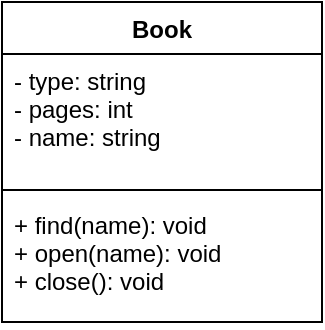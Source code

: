 <mxfile version="15.8.2" type="github">
  <diagram id="9431W6_rbRQqsWutohD9" name="Page-1">
    <mxGraphModel dx="1038" dy="547" grid="1" gridSize="10" guides="1" tooltips="1" connect="1" arrows="1" fold="1" page="1" pageScale="1" pageWidth="827" pageHeight="1169" math="0" shadow="0">
      <root>
        <mxCell id="0" />
        <mxCell id="1" parent="0" />
        <mxCell id="6HTOz-0XGSYC2h4V6Drs-1" value="Book" style="swimlane;fontStyle=1;align=center;verticalAlign=top;childLayout=stackLayout;horizontal=1;startSize=26;horizontalStack=0;resizeParent=1;resizeParentMax=0;resizeLast=0;collapsible=1;marginBottom=0;" vertex="1" parent="1">
          <mxGeometry x="330" y="240" width="160" height="160" as="geometry" />
        </mxCell>
        <mxCell id="6HTOz-0XGSYC2h4V6Drs-2" value="- type: string&#xa;- pages: int&#xa;- name: string" style="text;strokeColor=none;fillColor=none;align=left;verticalAlign=top;spacingLeft=4;spacingRight=4;overflow=hidden;rotatable=0;points=[[0,0.5],[1,0.5]];portConstraint=eastwest;" vertex="1" parent="6HTOz-0XGSYC2h4V6Drs-1">
          <mxGeometry y="26" width="160" height="64" as="geometry" />
        </mxCell>
        <mxCell id="6HTOz-0XGSYC2h4V6Drs-3" value="" style="line;strokeWidth=1;fillColor=none;align=left;verticalAlign=middle;spacingTop=-1;spacingLeft=3;spacingRight=3;rotatable=0;labelPosition=right;points=[];portConstraint=eastwest;" vertex="1" parent="6HTOz-0XGSYC2h4V6Drs-1">
          <mxGeometry y="90" width="160" height="8" as="geometry" />
        </mxCell>
        <mxCell id="6HTOz-0XGSYC2h4V6Drs-4" value="+ find(name): void&#xa;+ open(name): void&#xa;+ close(): void" style="text;strokeColor=none;fillColor=none;align=left;verticalAlign=top;spacingLeft=4;spacingRight=4;overflow=hidden;rotatable=0;points=[[0,0.5],[1,0.5]];portConstraint=eastwest;" vertex="1" parent="6HTOz-0XGSYC2h4V6Drs-1">
          <mxGeometry y="98" width="160" height="62" as="geometry" />
        </mxCell>
      </root>
    </mxGraphModel>
  </diagram>
</mxfile>
